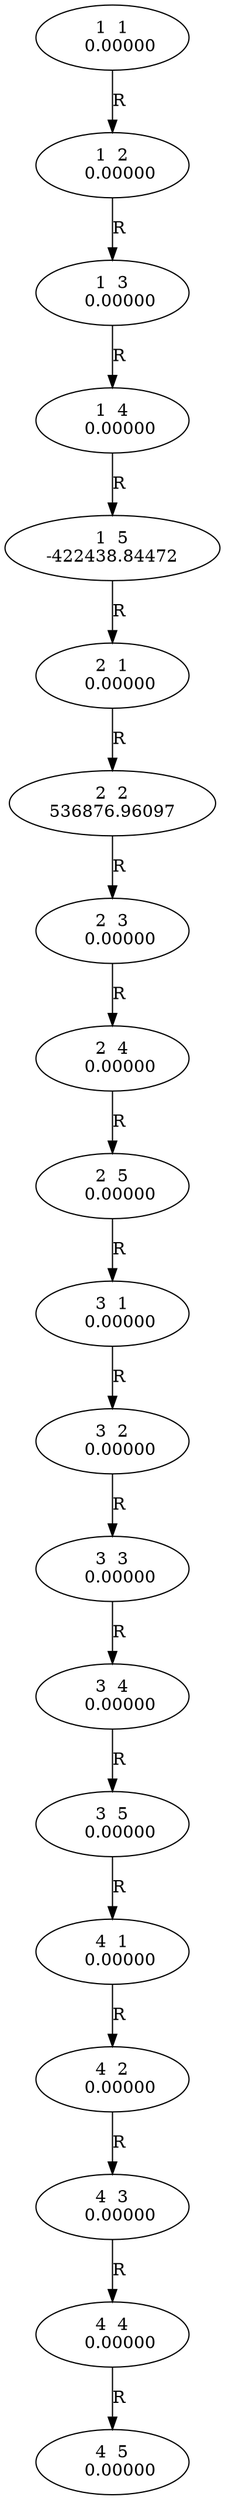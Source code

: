 digraph
{
	1 [label="1  1\n   0.00000"];
	2 [label="1  2\n   0.00000"];
	3 [label="1  3\n   0.00000"];
	4 [label="1  4\n   0.00000"];
	5 [label="1  5\n-422438.84472"];
	6 [label="2  1\n   0.00000"];
	7 [label="2  2\n536876.96097"];
	8 [label="2  3\n   0.00000"];
	9 [label="2  4\n   0.00000"];
	10 [label="2  5\n   0.00000"];
	11 [label="3  1\n   0.00000"];
	12 [label="3  2\n   0.00000"];
	13 [label="3  3\n   0.00000"];
	14 [label="3  4\n   0.00000"];
	15 [label="3  5\n   0.00000"];
	16 [label="4  1\n   0.00000"];
	17 [label="4  2\n   0.00000"];
	18 [label="4  3\n   0.00000"];
	19 [label="4  4\n   0.00000"];
	20 [label="4  5\n   0.00000"];
	
	//edges

	1  ->  2  [label="R"];
	2  ->  3  [label="R"];
	3  ->  4  [label="R"];
	4  ->  5  [label="R"];
	5  ->  6  [label="R"];
	6  ->  7  [label="R"];
	7  ->  8  [label="R"];
	8  ->  9  [label="R"];
	9  ->  10  [label="R"];
	10  ->  11  [label="R"];
	11  ->  12  [label="R"];
	12  ->  13  [label="R"];
	13  ->  14  [label="R"];
	14  ->  15  [label="R"];
	15  ->  16  [label="R"];
	16  ->  17  [label="R"];
	17  ->  18  [label="R"];
	18  ->  19  [label="R"];
	19  ->  20  [label="R"];

}